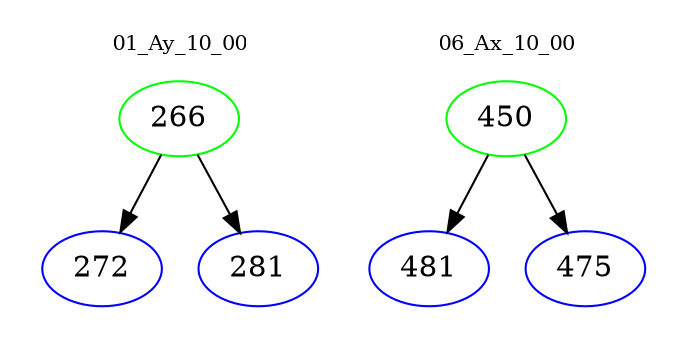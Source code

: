 digraph{
subgraph cluster_0 {
color = white
label = "01_Ay_10_00";
fontsize=10;
T0_266 [label="266", color="green"]
T0_266 -> T0_272 [color="black"]
T0_272 [label="272", color="blue"]
T0_266 -> T0_281 [color="black"]
T0_281 [label="281", color="blue"]
}
subgraph cluster_1 {
color = white
label = "06_Ax_10_00";
fontsize=10;
T1_450 [label="450", color="green"]
T1_450 -> T1_481 [color="black"]
T1_481 [label="481", color="blue"]
T1_450 -> T1_475 [color="black"]
T1_475 [label="475", color="blue"]
}
}
